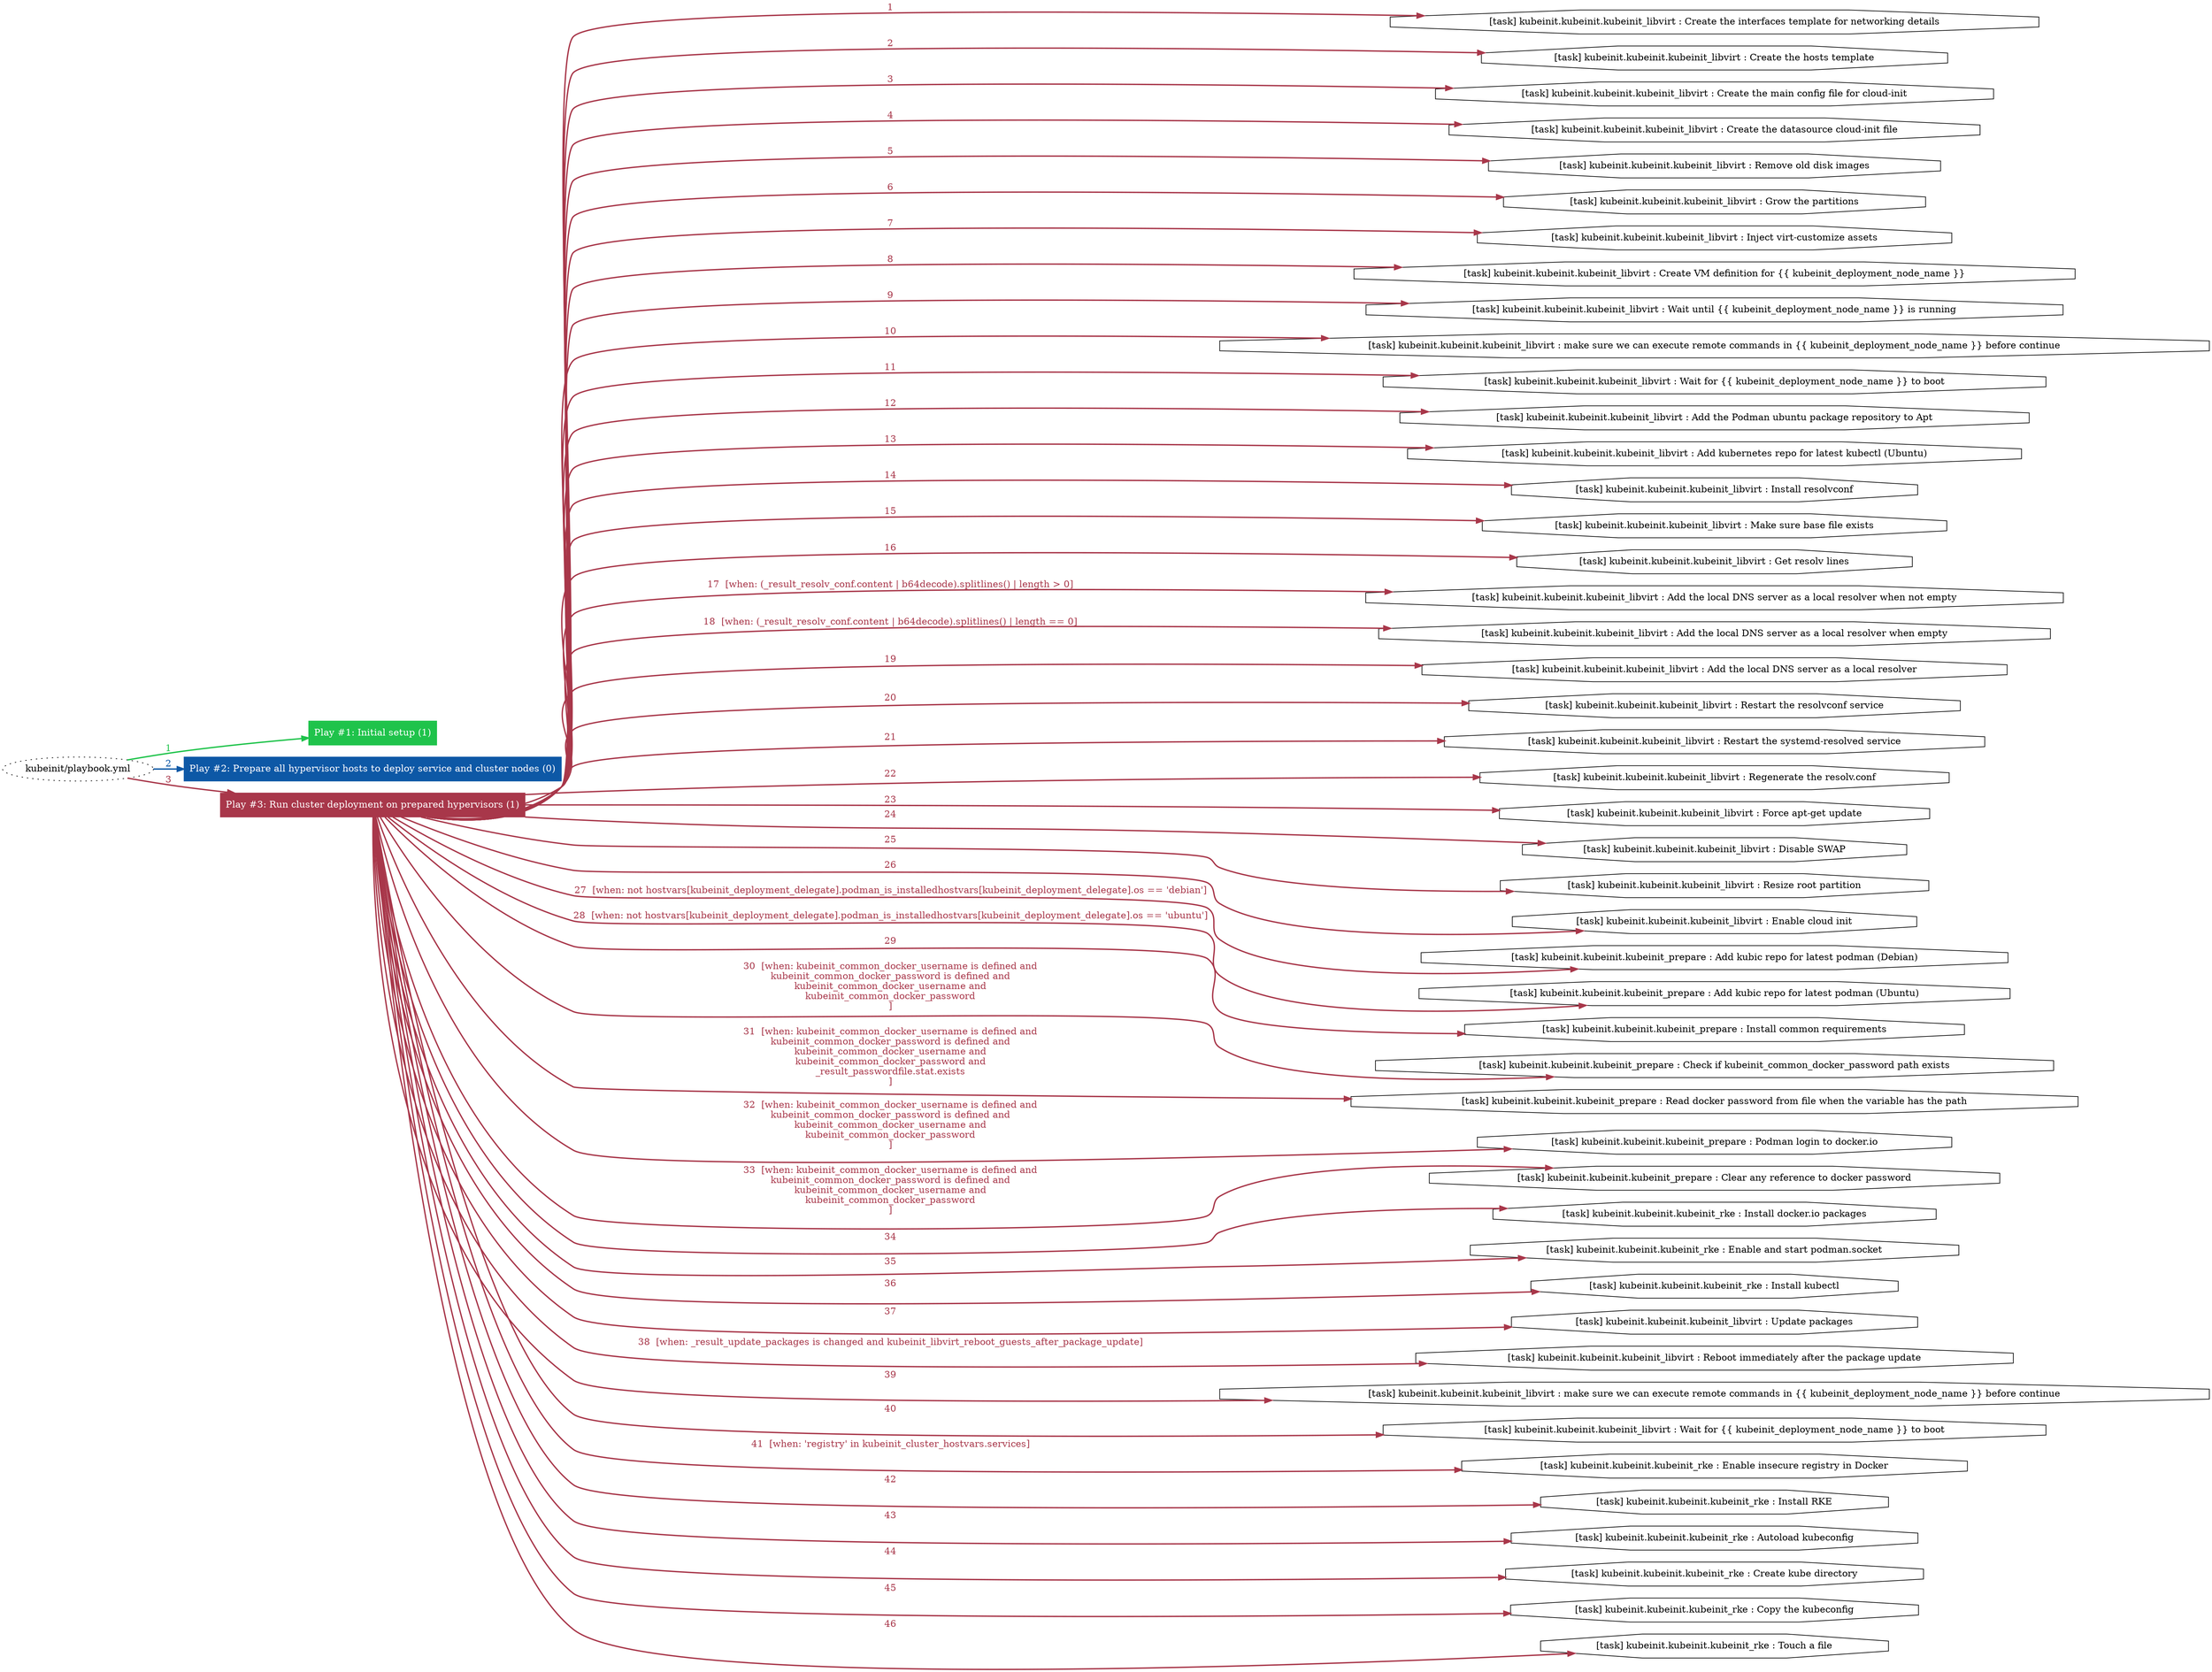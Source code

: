 digraph "kubeinit/playbook.yml "{
	graph [concentrate=true ordering=in rankdir=LR ratio=fill]
	edge [esep=5 sep=10]
	"kubeinit/playbook.yml" [id=root_node style=dotted]
	subgraph "Play #1: Initial setup (1) "{
		"Play #1: Initial setup (1)" [color="#1fc34b" fontcolor="#ffffff" id="play_fb079bb5-cae0-4cea-851f-fe34622cb720" shape=box style=filled tooltip=localhost]
		"kubeinit/playbook.yml" -> "Play #1: Initial setup (1)" [label=1 color="#1fc34b" fontcolor="#1fc34b" id="edge_509ca455-2699-41f3-b444-cd9b4982af06" style=bold]
	}
	subgraph "Play #2: Prepare all hypervisor hosts to deploy service and cluster nodes (0) "{
		"Play #2: Prepare all hypervisor hosts to deploy service and cluster nodes (0)" [color="#0d58a6" fontcolor="#ffffff" id="play_3c05a7c6-c86d-41bf-a1ec-277a6cccabfb" shape=box style=filled tooltip=""]
		"kubeinit/playbook.yml" -> "Play #2: Prepare all hypervisor hosts to deploy service and cluster nodes (0)" [label=2 color="#0d58a6" fontcolor="#0d58a6" id="edge_a667dcb4-c8be-4e82-8b47-6b4fc582a702" style=bold]
	}
	subgraph "Play #3: Run cluster deployment on prepared hypervisors (1) "{
		"Play #3: Run cluster deployment on prepared hypervisors (1)" [color="#a8374a" fontcolor="#ffffff" id="play_fda9c0bf-cbd3-425d-a3de-4a58c7978242" shape=box style=filled tooltip=localhost]
		"kubeinit/playbook.yml" -> "Play #3: Run cluster deployment on prepared hypervisors (1)" [label=3 color="#a8374a" fontcolor="#a8374a" id="edge_072e51b6-1a48-4488-ba81-d0e6185c2e1e" style=bold]
		"task_07eee8e6-fed2-4d2e-babc-140c7df9bd68" [label="[task] kubeinit.kubeinit.kubeinit_libvirt : Create the interfaces template for networking details" id="task_07eee8e6-fed2-4d2e-babc-140c7df9bd68" shape=octagon tooltip="[task] kubeinit.kubeinit.kubeinit_libvirt : Create the interfaces template for networking details"]
		"Play #3: Run cluster deployment on prepared hypervisors (1)" -> "task_07eee8e6-fed2-4d2e-babc-140c7df9bd68" [label=1 color="#a8374a" fontcolor="#a8374a" id="edge_1b676f35-9d0e-46b3-964a-9a3b613a5d0b" style=bold]
		"task_4e566319-7d35-4d6b-98a9-34ef42a45629" [label="[task] kubeinit.kubeinit.kubeinit_libvirt : Create the hosts template" id="task_4e566319-7d35-4d6b-98a9-34ef42a45629" shape=octagon tooltip="[task] kubeinit.kubeinit.kubeinit_libvirt : Create the hosts template"]
		"Play #3: Run cluster deployment on prepared hypervisors (1)" -> "task_4e566319-7d35-4d6b-98a9-34ef42a45629" [label=2 color="#a8374a" fontcolor="#a8374a" id="edge_02668722-f77e-4ec8-965b-7dfa016526ea" style=bold]
		"task_d8d334a6-ee4e-4b5d-9efc-80b83539d592" [label="[task] kubeinit.kubeinit.kubeinit_libvirt : Create the main config file for cloud-init" id="task_d8d334a6-ee4e-4b5d-9efc-80b83539d592" shape=octagon tooltip="[task] kubeinit.kubeinit.kubeinit_libvirt : Create the main config file for cloud-init"]
		"Play #3: Run cluster deployment on prepared hypervisors (1)" -> "task_d8d334a6-ee4e-4b5d-9efc-80b83539d592" [label=3 color="#a8374a" fontcolor="#a8374a" id="edge_ae42f6cf-c70a-4d32-8635-ed79181ed1ba" style=bold]
		"task_33e14e9e-812a-4fa5-bc95-0b52cbda1d3e" [label="[task] kubeinit.kubeinit.kubeinit_libvirt : Create the datasource cloud-init file" id="task_33e14e9e-812a-4fa5-bc95-0b52cbda1d3e" shape=octagon tooltip="[task] kubeinit.kubeinit.kubeinit_libvirt : Create the datasource cloud-init file"]
		"Play #3: Run cluster deployment on prepared hypervisors (1)" -> "task_33e14e9e-812a-4fa5-bc95-0b52cbda1d3e" [label=4 color="#a8374a" fontcolor="#a8374a" id="edge_d6671c1a-f504-4a0c-822e-15788c5f13b9" style=bold]
		"task_a678c90f-ef44-42e3-be42-09e0761c3a50" [label="[task] kubeinit.kubeinit.kubeinit_libvirt : Remove old disk images" id="task_a678c90f-ef44-42e3-be42-09e0761c3a50" shape=octagon tooltip="[task] kubeinit.kubeinit.kubeinit_libvirt : Remove old disk images"]
		"Play #3: Run cluster deployment on prepared hypervisors (1)" -> "task_a678c90f-ef44-42e3-be42-09e0761c3a50" [label=5 color="#a8374a" fontcolor="#a8374a" id="edge_981c054d-ff5f-44db-9b43-429afb74fdb6" style=bold]
		"task_6b1b1dbd-04a3-40b1-9a65-687a72e14857" [label="[task] kubeinit.kubeinit.kubeinit_libvirt : Grow the partitions" id="task_6b1b1dbd-04a3-40b1-9a65-687a72e14857" shape=octagon tooltip="[task] kubeinit.kubeinit.kubeinit_libvirt : Grow the partitions"]
		"Play #3: Run cluster deployment on prepared hypervisors (1)" -> "task_6b1b1dbd-04a3-40b1-9a65-687a72e14857" [label=6 color="#a8374a" fontcolor="#a8374a" id="edge_c1be1009-03d9-4738-b765-2394c79cd609" style=bold]
		"task_51335125-f139-46a9-9320-d6793f3c1e47" [label="[task] kubeinit.kubeinit.kubeinit_libvirt : Inject virt-customize assets" id="task_51335125-f139-46a9-9320-d6793f3c1e47" shape=octagon tooltip="[task] kubeinit.kubeinit.kubeinit_libvirt : Inject virt-customize assets"]
		"Play #3: Run cluster deployment on prepared hypervisors (1)" -> "task_51335125-f139-46a9-9320-d6793f3c1e47" [label=7 color="#a8374a" fontcolor="#a8374a" id="edge_30113f05-cef2-4261-8ec4-ac2a8f0a86dc" style=bold]
		"task_501f01f3-3bd6-4844-aa1b-2571534191b6" [label="[task] kubeinit.kubeinit.kubeinit_libvirt : Create VM definition for {{ kubeinit_deployment_node_name }}" id="task_501f01f3-3bd6-4844-aa1b-2571534191b6" shape=octagon tooltip="[task] kubeinit.kubeinit.kubeinit_libvirt : Create VM definition for {{ kubeinit_deployment_node_name }}"]
		"Play #3: Run cluster deployment on prepared hypervisors (1)" -> "task_501f01f3-3bd6-4844-aa1b-2571534191b6" [label=8 color="#a8374a" fontcolor="#a8374a" id="edge_53cb15a8-2ef4-40bb-ab2e-0948a5f6b3af" style=bold]
		"task_0ec825cd-be97-4b3f-b12a-0c066ccd283d" [label="[task] kubeinit.kubeinit.kubeinit_libvirt : Wait until {{ kubeinit_deployment_node_name }} is running" id="task_0ec825cd-be97-4b3f-b12a-0c066ccd283d" shape=octagon tooltip="[task] kubeinit.kubeinit.kubeinit_libvirt : Wait until {{ kubeinit_deployment_node_name }} is running"]
		"Play #3: Run cluster deployment on prepared hypervisors (1)" -> "task_0ec825cd-be97-4b3f-b12a-0c066ccd283d" [label=9 color="#a8374a" fontcolor="#a8374a" id="edge_6f02c459-2c8a-41bb-920c-a2e1622978d3" style=bold]
		"task_2a0b705f-3967-4ec2-b615-f480ad2872ad" [label="[task] kubeinit.kubeinit.kubeinit_libvirt : make sure we can execute remote commands in {{ kubeinit_deployment_node_name }} before continue" id="task_2a0b705f-3967-4ec2-b615-f480ad2872ad" shape=octagon tooltip="[task] kubeinit.kubeinit.kubeinit_libvirt : make sure we can execute remote commands in {{ kubeinit_deployment_node_name }} before continue"]
		"Play #3: Run cluster deployment on prepared hypervisors (1)" -> "task_2a0b705f-3967-4ec2-b615-f480ad2872ad" [label=10 color="#a8374a" fontcolor="#a8374a" id="edge_89c3ae21-5491-4fe8-9c63-b0766eb02d11" style=bold]
		"task_2dadcda3-6d17-4358-99b9-df82f5457522" [label="[task] kubeinit.kubeinit.kubeinit_libvirt : Wait for {{ kubeinit_deployment_node_name }} to boot" id="task_2dadcda3-6d17-4358-99b9-df82f5457522" shape=octagon tooltip="[task] kubeinit.kubeinit.kubeinit_libvirt : Wait for {{ kubeinit_deployment_node_name }} to boot"]
		"Play #3: Run cluster deployment on prepared hypervisors (1)" -> "task_2dadcda3-6d17-4358-99b9-df82f5457522" [label=11 color="#a8374a" fontcolor="#a8374a" id="edge_3a6b4851-b952-4cc7-a5c5-f6cc8f86a338" style=bold]
		"task_58146382-140c-4110-a9fd-4d694e253d01" [label="[task] kubeinit.kubeinit.kubeinit_libvirt : Add the Podman ubuntu package repository to Apt" id="task_58146382-140c-4110-a9fd-4d694e253d01" shape=octagon tooltip="[task] kubeinit.kubeinit.kubeinit_libvirt : Add the Podman ubuntu package repository to Apt"]
		"Play #3: Run cluster deployment on prepared hypervisors (1)" -> "task_58146382-140c-4110-a9fd-4d694e253d01" [label=12 color="#a8374a" fontcolor="#a8374a" id="edge_043f97a1-9270-4b59-9ced-f466d848577c" style=bold]
		"task_9adc41aa-77b2-40a7-8efe-c795555bdd74" [label="[task] kubeinit.kubeinit.kubeinit_libvirt : Add kubernetes repo for latest kubectl (Ubuntu)" id="task_9adc41aa-77b2-40a7-8efe-c795555bdd74" shape=octagon tooltip="[task] kubeinit.kubeinit.kubeinit_libvirt : Add kubernetes repo for latest kubectl (Ubuntu)"]
		"Play #3: Run cluster deployment on prepared hypervisors (1)" -> "task_9adc41aa-77b2-40a7-8efe-c795555bdd74" [label=13 color="#a8374a" fontcolor="#a8374a" id="edge_5223b180-4e43-47d0-84f8-fa8affa7bc65" style=bold]
		"task_8ca0903a-6eb0-4308-b3a0-cdf364d61c03" [label="[task] kubeinit.kubeinit.kubeinit_libvirt : Install resolvconf" id="task_8ca0903a-6eb0-4308-b3a0-cdf364d61c03" shape=octagon tooltip="[task] kubeinit.kubeinit.kubeinit_libvirt : Install resolvconf"]
		"Play #3: Run cluster deployment on prepared hypervisors (1)" -> "task_8ca0903a-6eb0-4308-b3a0-cdf364d61c03" [label=14 color="#a8374a" fontcolor="#a8374a" id="edge_7fcdfd89-dba6-4efc-8ff4-68d949c2d2cd" style=bold]
		"task_10a6d7af-5550-4f87-bb12-1bf1bf31ecb2" [label="[task] kubeinit.kubeinit.kubeinit_libvirt : Make sure base file exists" id="task_10a6d7af-5550-4f87-bb12-1bf1bf31ecb2" shape=octagon tooltip="[task] kubeinit.kubeinit.kubeinit_libvirt : Make sure base file exists"]
		"Play #3: Run cluster deployment on prepared hypervisors (1)" -> "task_10a6d7af-5550-4f87-bb12-1bf1bf31ecb2" [label=15 color="#a8374a" fontcolor="#a8374a" id="edge_fb60ab79-0643-4c0d-9bed-06da5d112043" style=bold]
		"task_721baead-cc2b-4964-b30b-055ae4fc13c0" [label="[task] kubeinit.kubeinit.kubeinit_libvirt : Get resolv lines" id="task_721baead-cc2b-4964-b30b-055ae4fc13c0" shape=octagon tooltip="[task] kubeinit.kubeinit.kubeinit_libvirt : Get resolv lines"]
		"Play #3: Run cluster deployment on prepared hypervisors (1)" -> "task_721baead-cc2b-4964-b30b-055ae4fc13c0" [label=16 color="#a8374a" fontcolor="#a8374a" id="edge_4e39c2ba-82b7-430d-bf16-486335b1a4e5" style=bold]
		"task_0ae644e7-91c0-46bb-961c-b940efed5903" [label="[task] kubeinit.kubeinit.kubeinit_libvirt : Add the local DNS server as a local resolver when not empty" id="task_0ae644e7-91c0-46bb-961c-b940efed5903" shape=octagon tooltip="[task] kubeinit.kubeinit.kubeinit_libvirt : Add the local DNS server as a local resolver when not empty"]
		"Play #3: Run cluster deployment on prepared hypervisors (1)" -> "task_0ae644e7-91c0-46bb-961c-b940efed5903" [label="17  [when: (_result_resolv_conf.content | b64decode).splitlines() | length > 0]" color="#a8374a" fontcolor="#a8374a" id="edge_f8dcc114-a5d3-41e6-be2e-a420ea97dbb6" style=bold]
		"task_6a2fe6f7-9e80-4722-8272-0bb0127acf2f" [label="[task] kubeinit.kubeinit.kubeinit_libvirt : Add the local DNS server as a local resolver when empty" id="task_6a2fe6f7-9e80-4722-8272-0bb0127acf2f" shape=octagon tooltip="[task] kubeinit.kubeinit.kubeinit_libvirt : Add the local DNS server as a local resolver when empty"]
		"Play #3: Run cluster deployment on prepared hypervisors (1)" -> "task_6a2fe6f7-9e80-4722-8272-0bb0127acf2f" [label="18  [when: (_result_resolv_conf.content | b64decode).splitlines() | length == 0]" color="#a8374a" fontcolor="#a8374a" id="edge_dc5c0e25-3e6d-4c18-b8a9-ff6a77ce46ee" style=bold]
		"task_a3e08aac-2f29-43a7-9803-0513eadb45ed" [label="[task] kubeinit.kubeinit.kubeinit_libvirt : Add the local DNS server as a local resolver" id="task_a3e08aac-2f29-43a7-9803-0513eadb45ed" shape=octagon tooltip="[task] kubeinit.kubeinit.kubeinit_libvirt : Add the local DNS server as a local resolver"]
		"Play #3: Run cluster deployment on prepared hypervisors (1)" -> "task_a3e08aac-2f29-43a7-9803-0513eadb45ed" [label=19 color="#a8374a" fontcolor="#a8374a" id="edge_bfd1dc04-f29c-49c8-80b3-760f9a0789a1" style=bold]
		"task_53cf1be9-713b-4d79-a12c-3a03e97ec83b" [label="[task] kubeinit.kubeinit.kubeinit_libvirt : Restart the resolvconf service" id="task_53cf1be9-713b-4d79-a12c-3a03e97ec83b" shape=octagon tooltip="[task] kubeinit.kubeinit.kubeinit_libvirt : Restart the resolvconf service"]
		"Play #3: Run cluster deployment on prepared hypervisors (1)" -> "task_53cf1be9-713b-4d79-a12c-3a03e97ec83b" [label=20 color="#a8374a" fontcolor="#a8374a" id="edge_8a29e539-7f33-4aa2-b457-7feb8cb41de2" style=bold]
		"task_80d56e1b-7fdf-4227-893e-78f699af6496" [label="[task] kubeinit.kubeinit.kubeinit_libvirt : Restart the systemd-resolved service" id="task_80d56e1b-7fdf-4227-893e-78f699af6496" shape=octagon tooltip="[task] kubeinit.kubeinit.kubeinit_libvirt : Restart the systemd-resolved service"]
		"Play #3: Run cluster deployment on prepared hypervisors (1)" -> "task_80d56e1b-7fdf-4227-893e-78f699af6496" [label=21 color="#a8374a" fontcolor="#a8374a" id="edge_baeb2866-d86d-4b02-8d5b-fb09ecefbf12" style=bold]
		"task_566cd202-1a6b-4762-99b2-28cf6f8bc7f8" [label="[task] kubeinit.kubeinit.kubeinit_libvirt : Regenerate the resolv.conf" id="task_566cd202-1a6b-4762-99b2-28cf6f8bc7f8" shape=octagon tooltip="[task] kubeinit.kubeinit.kubeinit_libvirt : Regenerate the resolv.conf"]
		"Play #3: Run cluster deployment on prepared hypervisors (1)" -> "task_566cd202-1a6b-4762-99b2-28cf6f8bc7f8" [label=22 color="#a8374a" fontcolor="#a8374a" id="edge_e13c1e77-e8af-421e-bc69-4ae015dbf158" style=bold]
		"task_70e61c82-54c6-4d8f-b33f-dc3d68a23e12" [label="[task] kubeinit.kubeinit.kubeinit_libvirt : Force apt-get update" id="task_70e61c82-54c6-4d8f-b33f-dc3d68a23e12" shape=octagon tooltip="[task] kubeinit.kubeinit.kubeinit_libvirt : Force apt-get update"]
		"Play #3: Run cluster deployment on prepared hypervisors (1)" -> "task_70e61c82-54c6-4d8f-b33f-dc3d68a23e12" [label=23 color="#a8374a" fontcolor="#a8374a" id="edge_aea7f4aa-39dc-4235-ac20-e0f9d6ac1fa3" style=bold]
		"task_3dfcf4d9-66d4-4c9a-96c9-32fe7c447f1f" [label="[task] kubeinit.kubeinit.kubeinit_libvirt : Disable SWAP" id="task_3dfcf4d9-66d4-4c9a-96c9-32fe7c447f1f" shape=octagon tooltip="[task] kubeinit.kubeinit.kubeinit_libvirt : Disable SWAP"]
		"Play #3: Run cluster deployment on prepared hypervisors (1)" -> "task_3dfcf4d9-66d4-4c9a-96c9-32fe7c447f1f" [label=24 color="#a8374a" fontcolor="#a8374a" id="edge_fbe1adce-5464-44be-9ed9-cb7b62563005" style=bold]
		"task_d92e54f2-cdf0-48f8-997d-8878f8b4e9cf" [label="[task] kubeinit.kubeinit.kubeinit_libvirt : Resize root partition" id="task_d92e54f2-cdf0-48f8-997d-8878f8b4e9cf" shape=octagon tooltip="[task] kubeinit.kubeinit.kubeinit_libvirt : Resize root partition"]
		"Play #3: Run cluster deployment on prepared hypervisors (1)" -> "task_d92e54f2-cdf0-48f8-997d-8878f8b4e9cf" [label=25 color="#a8374a" fontcolor="#a8374a" id="edge_1f3073a9-8d52-43f7-a1e0-ad9bf3f327fa" style=bold]
		"task_ea07c4e5-aed4-4fe3-8f4e-3b23631e852e" [label="[task] kubeinit.kubeinit.kubeinit_libvirt : Enable cloud init" id="task_ea07c4e5-aed4-4fe3-8f4e-3b23631e852e" shape=octagon tooltip="[task] kubeinit.kubeinit.kubeinit_libvirt : Enable cloud init"]
		"Play #3: Run cluster deployment on prepared hypervisors (1)" -> "task_ea07c4e5-aed4-4fe3-8f4e-3b23631e852e" [label=26 color="#a8374a" fontcolor="#a8374a" id="edge_6c6cc5dc-4437-46ca-912d-6fd27e6a332d" style=bold]
		"task_f3f2378d-0a9c-4b33-bb87-8006b145d8fd" [label="[task] kubeinit.kubeinit.kubeinit_prepare : Add kubic repo for latest podman (Debian)" id="task_f3f2378d-0a9c-4b33-bb87-8006b145d8fd" shape=octagon tooltip="[task] kubeinit.kubeinit.kubeinit_prepare : Add kubic repo for latest podman (Debian)"]
		"Play #3: Run cluster deployment on prepared hypervisors (1)" -> "task_f3f2378d-0a9c-4b33-bb87-8006b145d8fd" [label="27  [when: not hostvars[kubeinit_deployment_delegate].podman_is_installedhostvars[kubeinit_deployment_delegate].os == 'debian']" color="#a8374a" fontcolor="#a8374a" id="edge_c9861541-1a81-4fe6-83c6-9f3a122c274d" style=bold]
		"task_28c8d060-5517-4a19-bcdc-bb57a858ec7d" [label="[task] kubeinit.kubeinit.kubeinit_prepare : Add kubic repo for latest podman (Ubuntu)" id="task_28c8d060-5517-4a19-bcdc-bb57a858ec7d" shape=octagon tooltip="[task] kubeinit.kubeinit.kubeinit_prepare : Add kubic repo for latest podman (Ubuntu)"]
		"Play #3: Run cluster deployment on prepared hypervisors (1)" -> "task_28c8d060-5517-4a19-bcdc-bb57a858ec7d" [label="28  [when: not hostvars[kubeinit_deployment_delegate].podman_is_installedhostvars[kubeinit_deployment_delegate].os == 'ubuntu']" color="#a8374a" fontcolor="#a8374a" id="edge_99f83e2a-3d7a-4f24-88ec-74ec93b4c2aa" style=bold]
		"task_f4bdf724-c326-405a-b92a-f4119ddefa57" [label="[task] kubeinit.kubeinit.kubeinit_prepare : Install common requirements" id="task_f4bdf724-c326-405a-b92a-f4119ddefa57" shape=octagon tooltip="[task] kubeinit.kubeinit.kubeinit_prepare : Install common requirements"]
		"Play #3: Run cluster deployment on prepared hypervisors (1)" -> "task_f4bdf724-c326-405a-b92a-f4119ddefa57" [label=29 color="#a8374a" fontcolor="#a8374a" id="edge_759853e7-9d72-485b-865f-516e277a3e86" style=bold]
		"task_afeb34fc-9751-48a5-aa14-43fb75424f8b" [label="[task] kubeinit.kubeinit.kubeinit_prepare : Check if kubeinit_common_docker_password path exists" id="task_afeb34fc-9751-48a5-aa14-43fb75424f8b" shape=octagon tooltip="[task] kubeinit.kubeinit.kubeinit_prepare : Check if kubeinit_common_docker_password path exists"]
		"Play #3: Run cluster deployment on prepared hypervisors (1)" -> "task_afeb34fc-9751-48a5-aa14-43fb75424f8b" [label="30  [when: kubeinit_common_docker_username is defined and
kubeinit_common_docker_password is defined and
kubeinit_common_docker_username and
kubeinit_common_docker_password
]" color="#a8374a" fontcolor="#a8374a" id="edge_83b5c162-8894-42f2-b93e-6d8f719135ae" style=bold]
		"task_53672a5e-e116-4111-9b35-73c8ebde4e41" [label="[task] kubeinit.kubeinit.kubeinit_prepare : Read docker password from file when the variable has the path" id="task_53672a5e-e116-4111-9b35-73c8ebde4e41" shape=octagon tooltip="[task] kubeinit.kubeinit.kubeinit_prepare : Read docker password from file when the variable has the path"]
		"Play #3: Run cluster deployment on prepared hypervisors (1)" -> "task_53672a5e-e116-4111-9b35-73c8ebde4e41" [label="31  [when: kubeinit_common_docker_username is defined and
kubeinit_common_docker_password is defined and
kubeinit_common_docker_username and
kubeinit_common_docker_password and
_result_passwordfile.stat.exists
]" color="#a8374a" fontcolor="#a8374a" id="edge_d6a71fe1-c171-4e93-b3be-5e2be84bbc6e" style=bold]
		"task_3e517e4b-1434-4e1b-afed-ff406ab35c17" [label="[task] kubeinit.kubeinit.kubeinit_prepare : Podman login to docker.io" id="task_3e517e4b-1434-4e1b-afed-ff406ab35c17" shape=octagon tooltip="[task] kubeinit.kubeinit.kubeinit_prepare : Podman login to docker.io"]
		"Play #3: Run cluster deployment on prepared hypervisors (1)" -> "task_3e517e4b-1434-4e1b-afed-ff406ab35c17" [label="32  [when: kubeinit_common_docker_username is defined and
kubeinit_common_docker_password is defined and
kubeinit_common_docker_username and
kubeinit_common_docker_password
]" color="#a8374a" fontcolor="#a8374a" id="edge_df989a06-f9f5-45db-992d-8471a0ac4d89" style=bold]
		"task_6fae23dc-c68a-414a-8ef3-bd2b3b781ba5" [label="[task] kubeinit.kubeinit.kubeinit_prepare : Clear any reference to docker password" id="task_6fae23dc-c68a-414a-8ef3-bd2b3b781ba5" shape=octagon tooltip="[task] kubeinit.kubeinit.kubeinit_prepare : Clear any reference to docker password"]
		"Play #3: Run cluster deployment on prepared hypervisors (1)" -> "task_6fae23dc-c68a-414a-8ef3-bd2b3b781ba5" [label="33  [when: kubeinit_common_docker_username is defined and
kubeinit_common_docker_password is defined and
kubeinit_common_docker_username and
kubeinit_common_docker_password
]" color="#a8374a" fontcolor="#a8374a" id="edge_1f145a03-e269-40f8-a528-d717b865294a" style=bold]
		"task_4feb207f-d6e8-4979-ac19-92c247b23cdc" [label="[task] kubeinit.kubeinit.kubeinit_rke : Install docker.io packages" id="task_4feb207f-d6e8-4979-ac19-92c247b23cdc" shape=octagon tooltip="[task] kubeinit.kubeinit.kubeinit_rke : Install docker.io packages"]
		"Play #3: Run cluster deployment on prepared hypervisors (1)" -> "task_4feb207f-d6e8-4979-ac19-92c247b23cdc" [label=34 color="#a8374a" fontcolor="#a8374a" id="edge_f1a115ba-727b-45b6-9822-68d98fe40e17" style=bold]
		"task_7364e8e7-b91c-4429-8ac4-b0a08c33e09a" [label="[task] kubeinit.kubeinit.kubeinit_rke : Enable and start podman.socket" id="task_7364e8e7-b91c-4429-8ac4-b0a08c33e09a" shape=octagon tooltip="[task] kubeinit.kubeinit.kubeinit_rke : Enable and start podman.socket"]
		"Play #3: Run cluster deployment on prepared hypervisors (1)" -> "task_7364e8e7-b91c-4429-8ac4-b0a08c33e09a" [label=35 color="#a8374a" fontcolor="#a8374a" id="edge_1dd548c7-4743-4cbd-8459-1031b00f7bef" style=bold]
		"task_6fdd0aea-dd61-416a-a3ec-0696970dab15" [label="[task] kubeinit.kubeinit.kubeinit_rke : Install kubectl" id="task_6fdd0aea-dd61-416a-a3ec-0696970dab15" shape=octagon tooltip="[task] kubeinit.kubeinit.kubeinit_rke : Install kubectl"]
		"Play #3: Run cluster deployment on prepared hypervisors (1)" -> "task_6fdd0aea-dd61-416a-a3ec-0696970dab15" [label=36 color="#a8374a" fontcolor="#a8374a" id="edge_047d750f-cc8b-440b-9fbc-8b1fc899281d" style=bold]
		"task_687510f6-8b11-43b3-b598-98c43d67d718" [label="[task] kubeinit.kubeinit.kubeinit_libvirt : Update packages" id="task_687510f6-8b11-43b3-b598-98c43d67d718" shape=octagon tooltip="[task] kubeinit.kubeinit.kubeinit_libvirt : Update packages"]
		"Play #3: Run cluster deployment on prepared hypervisors (1)" -> "task_687510f6-8b11-43b3-b598-98c43d67d718" [label=37 color="#a8374a" fontcolor="#a8374a" id="edge_0307398c-403a-4ab0-818f-8c3ab85752ea" style=bold]
		"task_48154aaa-b927-472f-805e-699a47cb78e1" [label="[task] kubeinit.kubeinit.kubeinit_libvirt : Reboot immediately after the package update" id="task_48154aaa-b927-472f-805e-699a47cb78e1" shape=octagon tooltip="[task] kubeinit.kubeinit.kubeinit_libvirt : Reboot immediately after the package update"]
		"Play #3: Run cluster deployment on prepared hypervisors (1)" -> "task_48154aaa-b927-472f-805e-699a47cb78e1" [label="38  [when: _result_update_packages is changed and kubeinit_libvirt_reboot_guests_after_package_update]" color="#a8374a" fontcolor="#a8374a" id="edge_40df41e0-b305-41c8-ba29-42ed4d252c0a" style=bold]
		"task_3ac76b8b-4761-4324-a0ce-dc6b50749253" [label="[task] kubeinit.kubeinit.kubeinit_libvirt : make sure we can execute remote commands in {{ kubeinit_deployment_node_name }} before continue" id="task_3ac76b8b-4761-4324-a0ce-dc6b50749253" shape=octagon tooltip="[task] kubeinit.kubeinit.kubeinit_libvirt : make sure we can execute remote commands in {{ kubeinit_deployment_node_name }} before continue"]
		"Play #3: Run cluster deployment on prepared hypervisors (1)" -> "task_3ac76b8b-4761-4324-a0ce-dc6b50749253" [label=39 color="#a8374a" fontcolor="#a8374a" id="edge_2ddb7be9-7639-43b3-abd7-42abb41d28ad" style=bold]
		"task_827df2ad-b57c-4138-a4a6-9daa34868f62" [label="[task] kubeinit.kubeinit.kubeinit_libvirt : Wait for {{ kubeinit_deployment_node_name }} to boot" id="task_827df2ad-b57c-4138-a4a6-9daa34868f62" shape=octagon tooltip="[task] kubeinit.kubeinit.kubeinit_libvirt : Wait for {{ kubeinit_deployment_node_name }} to boot"]
		"Play #3: Run cluster deployment on prepared hypervisors (1)" -> "task_827df2ad-b57c-4138-a4a6-9daa34868f62" [label=40 color="#a8374a" fontcolor="#a8374a" id="edge_69527920-e9e0-48bf-a124-8d0369fb03ad" style=bold]
		"task_48884c50-a2c3-4b06-8b64-1f3cc083af5b" [label="[task] kubeinit.kubeinit.kubeinit_rke : Enable insecure registry in Docker" id="task_48884c50-a2c3-4b06-8b64-1f3cc083af5b" shape=octagon tooltip="[task] kubeinit.kubeinit.kubeinit_rke : Enable insecure registry in Docker"]
		"Play #3: Run cluster deployment on prepared hypervisors (1)" -> "task_48884c50-a2c3-4b06-8b64-1f3cc083af5b" [label="41  [when: 'registry' in kubeinit_cluster_hostvars.services]" color="#a8374a" fontcolor="#a8374a" id="edge_79d7c14f-9ac6-42dc-83eb-fa4f8f98a5f0" style=bold]
		"task_92b87217-8eee-4f44-af7a-974db74b8e1d" [label="[task] kubeinit.kubeinit.kubeinit_rke : Install RKE" id="task_92b87217-8eee-4f44-af7a-974db74b8e1d" shape=octagon tooltip="[task] kubeinit.kubeinit.kubeinit_rke : Install RKE"]
		"Play #3: Run cluster deployment on prepared hypervisors (1)" -> "task_92b87217-8eee-4f44-af7a-974db74b8e1d" [label=42 color="#a8374a" fontcolor="#a8374a" id="edge_e241a72b-97c0-43cc-b1bc-56608df64799" style=bold]
		"task_1b24ab0a-2d09-495f-bd88-7b4c425351ec" [label="[task] kubeinit.kubeinit.kubeinit_rke : Autoload kubeconfig" id="task_1b24ab0a-2d09-495f-bd88-7b4c425351ec" shape=octagon tooltip="[task] kubeinit.kubeinit.kubeinit_rke : Autoload kubeconfig"]
		"Play #3: Run cluster deployment on prepared hypervisors (1)" -> "task_1b24ab0a-2d09-495f-bd88-7b4c425351ec" [label=43 color="#a8374a" fontcolor="#a8374a" id="edge_23f501d6-de9f-46a6-a219-00487e2e8802" style=bold]
		"task_2a48cf67-0dc8-4043-b50e-56299c67a8e0" [label="[task] kubeinit.kubeinit.kubeinit_rke : Create kube directory" id="task_2a48cf67-0dc8-4043-b50e-56299c67a8e0" shape=octagon tooltip="[task] kubeinit.kubeinit.kubeinit_rke : Create kube directory"]
		"Play #3: Run cluster deployment on prepared hypervisors (1)" -> "task_2a48cf67-0dc8-4043-b50e-56299c67a8e0" [label=44 color="#a8374a" fontcolor="#a8374a" id="edge_5c38ca91-015f-4485-85b1-ece6cc5c1933" style=bold]
		"task_2b12bb6f-1336-4343-bec7-a9325dc6389e" [label="[task] kubeinit.kubeinit.kubeinit_rke : Copy the kubeconfig" id="task_2b12bb6f-1336-4343-bec7-a9325dc6389e" shape=octagon tooltip="[task] kubeinit.kubeinit.kubeinit_rke : Copy the kubeconfig"]
		"Play #3: Run cluster deployment on prepared hypervisors (1)" -> "task_2b12bb6f-1336-4343-bec7-a9325dc6389e" [label=45 color="#a8374a" fontcolor="#a8374a" id="edge_b0832d72-b3ac-4748-9c13-b62618a3b508" style=bold]
		"task_8be5297b-c111-4ef5-99d0-8c42649252da" [label="[task] kubeinit.kubeinit.kubeinit_rke : Touch a file" id="task_8be5297b-c111-4ef5-99d0-8c42649252da" shape=octagon tooltip="[task] kubeinit.kubeinit.kubeinit_rke : Touch a file"]
		"Play #3: Run cluster deployment on prepared hypervisors (1)" -> "task_8be5297b-c111-4ef5-99d0-8c42649252da" [label=46 color="#a8374a" fontcolor="#a8374a" id="edge_2a74a3f6-fb47-4be0-911f-cafb1c9e383e" style=bold]
	}
}
